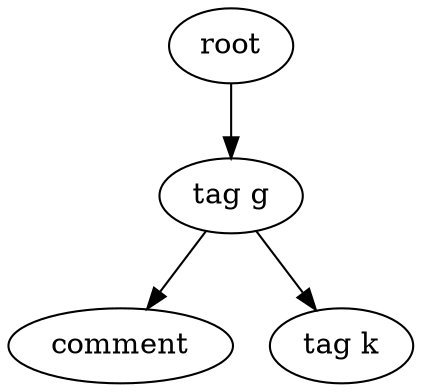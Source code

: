 digraph Tree{
0[label="root"];
0->00
00[label="tag g"];
00->000
000[label="comment"];
00->001
001[label="tag k"];
}
